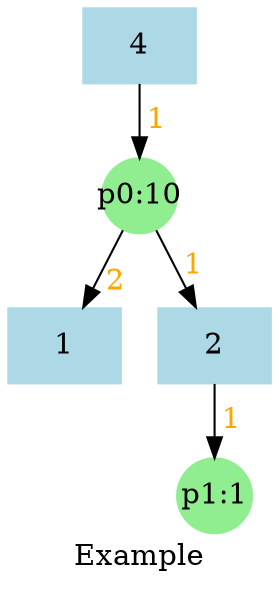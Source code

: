 digraph G{
    label="Example"

    node [shape = "box"
          color = "lightblue"
          style = "filled",
          fixedsize=True]
    
    0 [shape=circle,label="p0:10",color=lightgreen,style=filled,fixedsize=True]

    1 

    2 
    
    3 [shape=circle,label="p1:1",color=lightgreen,style=filled,fixedsize=True]

    4


    0 -> 1 [headlabel="2",labelfontcolor=orange,labeldistance=2]
    2 -> 3 [headlabel="1",labelfontcolor=orange,labeldistance=2]
    4-> 0 [headlabel="1",labelfontcolor=orange,labeldistance=2]
    0-> 2 [headlabel="1",labelfontcolor=orange,labeldistance=2]
}
